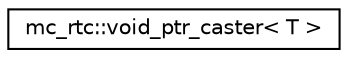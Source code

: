 digraph "Graphical Class Hierarchy"
{
 // INTERACTIVE_SVG=YES
 // LATEX_PDF_SIZE
  edge [fontname="Helvetica",fontsize="10",labelfontname="Helvetica",labelfontsize="10"];
  node [fontname="Helvetica",fontsize="10",shape=record];
  rankdir="LR";
  Node0 [label="mc_rtc::void_ptr_caster\< T \>",height=0.2,width=0.4,color="black", fillcolor="white", style="filled",URL="$structmc__rtc_1_1void__ptr__caster.html",tooltip=" "];
}
